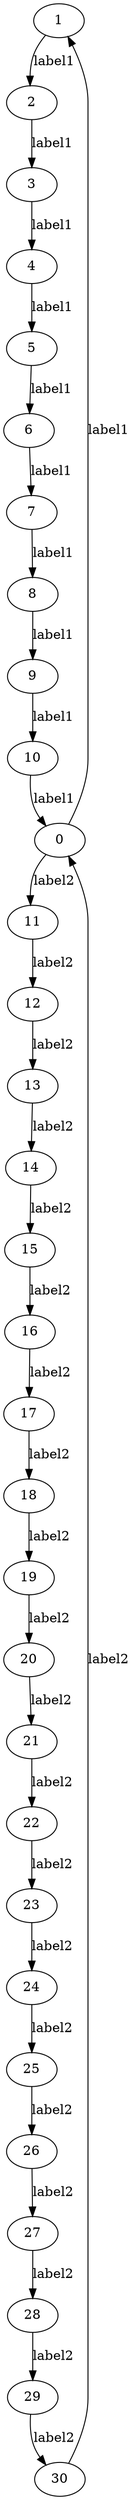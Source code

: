 digraph {
1;
2;
3;
4;
5;
6;
7;
8;
9;
10;
0;
11;
12;
13;
14;
15;
16;
17;
18;
19;
20;
21;
22;
23;
24;
25;
26;
27;
28;
29;
30;
1 -> 2 [key=0, label=label1];
2 -> 3 [key=0, label=label1];
3 -> 4 [key=0, label=label1];
4 -> 5 [key=0, label=label1];
5 -> 6 [key=0, label=label1];
6 -> 7 [key=0, label=label1];
7 -> 8 [key=0, label=label1];
8 -> 9 [key=0, label=label1];
9 -> 10 [key=0, label=label1];
10 -> 0 [key=0, label=label1];
0 -> 1 [key=0, label=label1];
0 -> 11 [key=0, label=label2];
11 -> 12 [key=0, label=label2];
12 -> 13 [key=0, label=label2];
13 -> 14 [key=0, label=label2];
14 -> 15 [key=0, label=label2];
15 -> 16 [key=0, label=label2];
16 -> 17 [key=0, label=label2];
17 -> 18 [key=0, label=label2];
18 -> 19 [key=0, label=label2];
19 -> 20 [key=0, label=label2];
20 -> 21 [key=0, label=label2];
21 -> 22 [key=0, label=label2];
22 -> 23 [key=0, label=label2];
23 -> 24 [key=0, label=label2];
24 -> 25 [key=0, label=label2];
25 -> 26 [key=0, label=label2];
26 -> 27 [key=0, label=label2];
27 -> 28 [key=0, label=label2];
28 -> 29 [key=0, label=label2];
29 -> 30 [key=0, label=label2];
30 -> 0 [key=0, label=label2];
}
